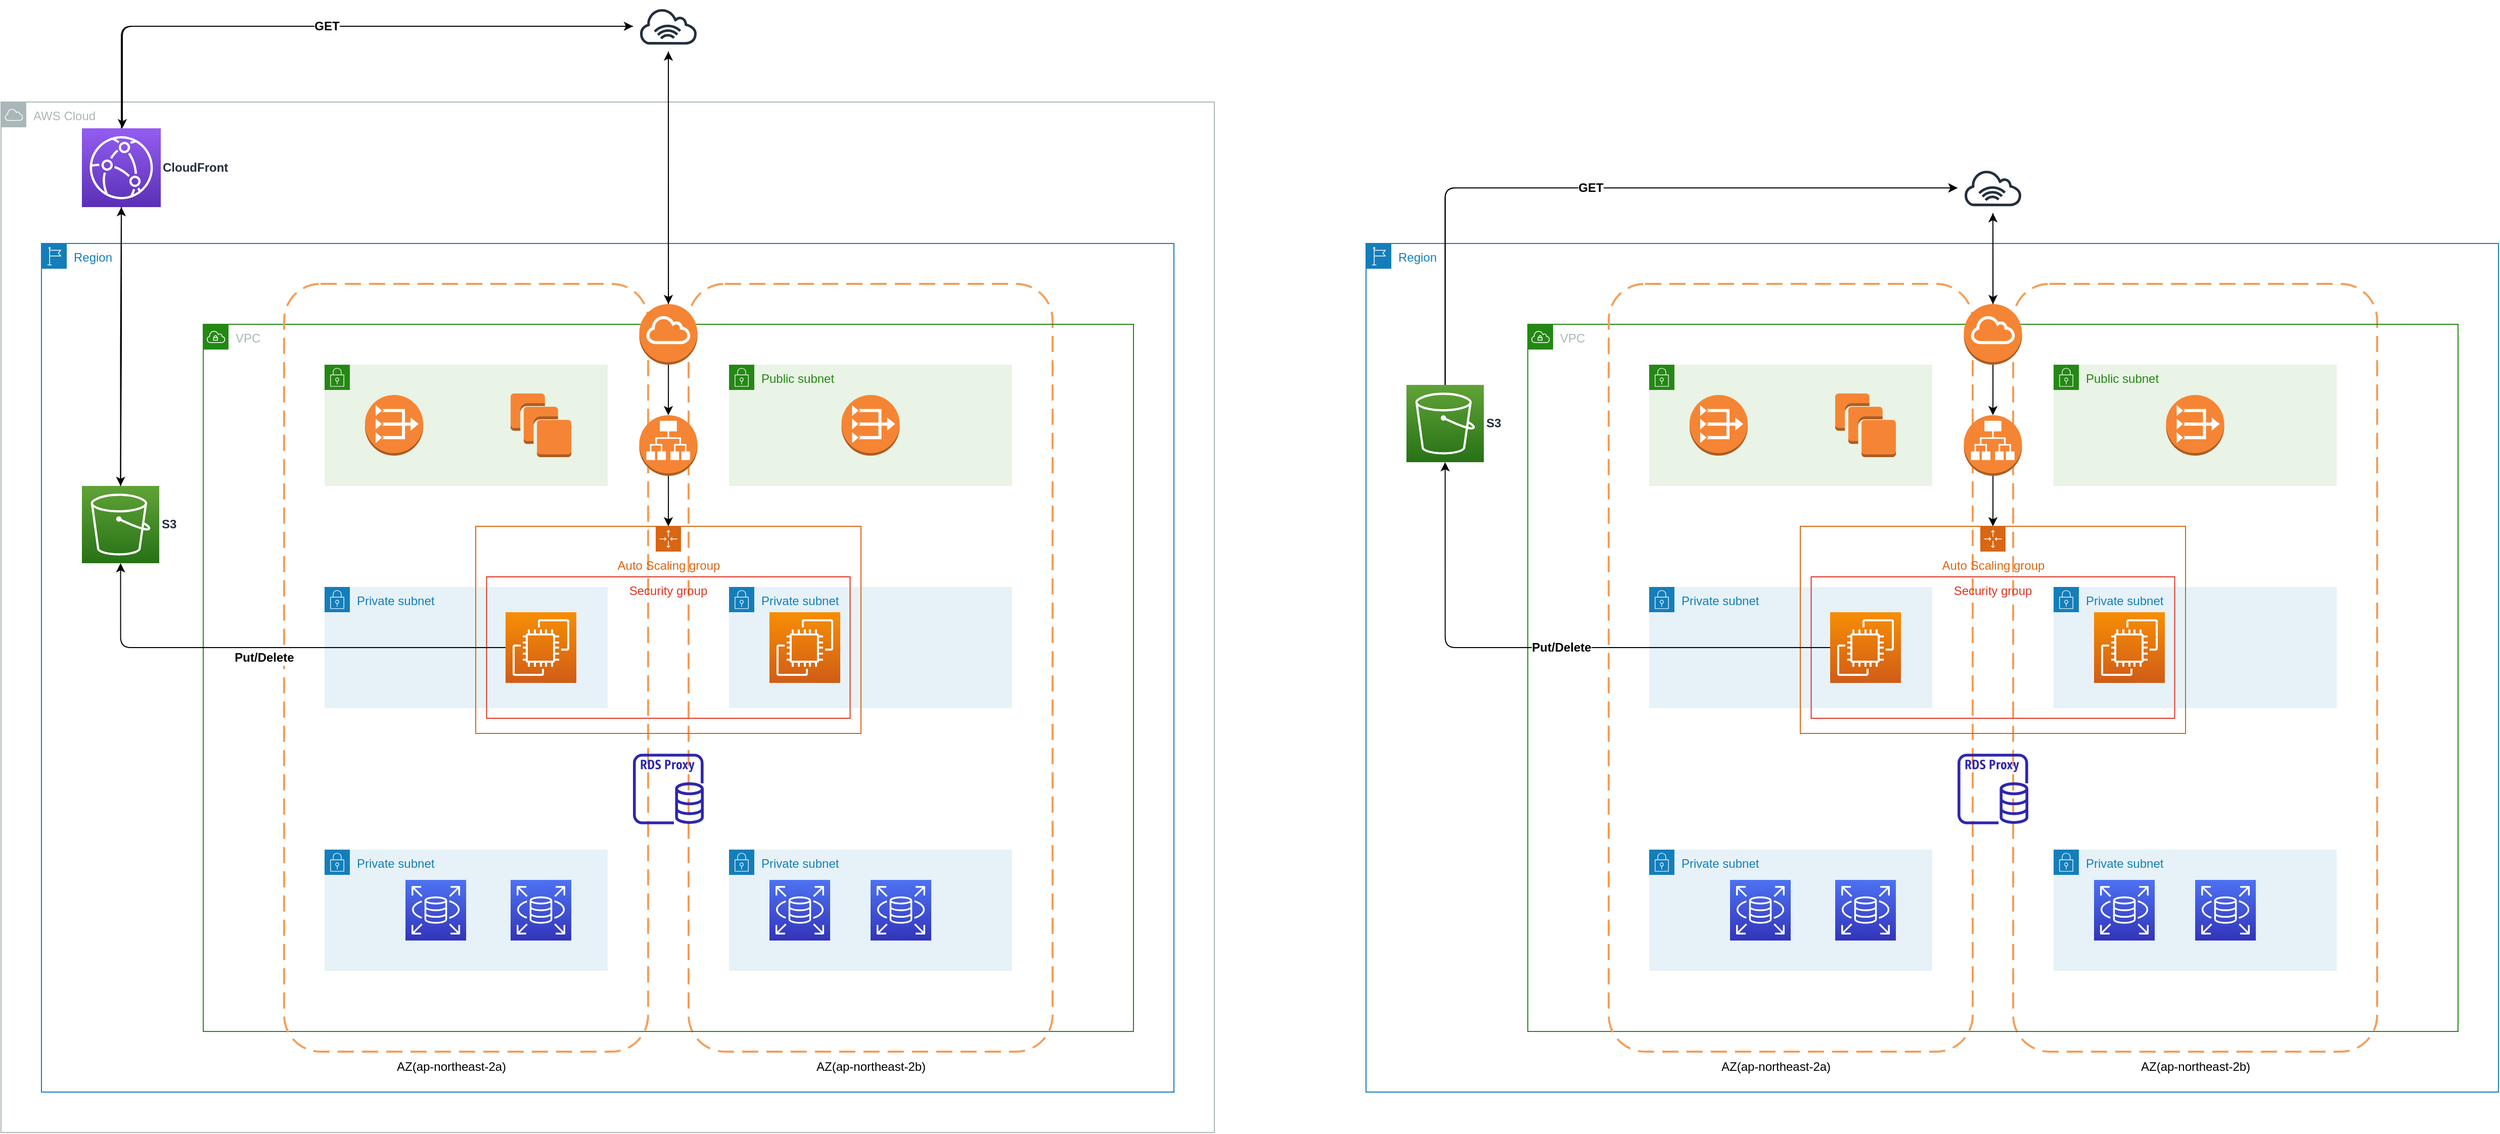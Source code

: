 <mxfile version="22.0.0" type="github">
  <diagram name="페이지-1" id="QqTQGsaNTkBBWMUroI7n">
    <mxGraphModel dx="634" dy="967" grid="1" gridSize="10" guides="1" tooltips="1" connect="1" arrows="1" fold="1" page="1" pageScale="1" pageWidth="827" pageHeight="1169" math="0" shadow="0">
      <root>
        <mxCell id="0" />
        <mxCell id="1" parent="0" />
        <mxCell id="NAskuRqZ72m_5OQ5X2t6-42" value="AWS Cloud" style="sketch=0;outlineConnect=0;gradientColor=none;html=1;whiteSpace=wrap;fontSize=12;fontStyle=0;shape=mxgraph.aws4.group;grIcon=mxgraph.aws4.group_aws_cloud;strokeColor=#AAB7B8;fillColor=none;verticalAlign=top;align=left;spacingLeft=30;fontColor=#AAB7B8;dashed=0;" parent="1" vertex="1">
          <mxGeometry x="880" y="125" width="1200" height="1020" as="geometry" />
        </mxCell>
        <mxCell id="NAskuRqZ72m_5OQ5X2t6-1" value="Region" style="points=[[0,0],[0.25,0],[0.5,0],[0.75,0],[1,0],[1,0.25],[1,0.5],[1,0.75],[1,1],[0.75,1],[0.5,1],[0.25,1],[0,1],[0,0.75],[0,0.5],[0,0.25]];outlineConnect=0;gradientColor=none;html=1;whiteSpace=wrap;fontSize=12;fontStyle=0;container=0;pointerEvents=0;collapsible=0;recursiveResize=0;shape=mxgraph.aws4.group;grIcon=mxgraph.aws4.group_region;strokeColor=#147EBA;fillColor=none;verticalAlign=top;align=left;spacingLeft=30;fontColor=#147EBA;" parent="1" vertex="1">
          <mxGeometry x="920" y="265" width="1120" height="840" as="geometry" />
        </mxCell>
        <mxCell id="NAskuRqZ72m_5OQ5X2t6-39" style="edgeStyle=orthogonalEdgeStyle;rounded=0;orthogonalLoop=1;jettySize=auto;html=1;" parent="1" source="NAskuRqZ72m_5OQ5X2t6-40" target="NAskuRqZ72m_5OQ5X2t6-14" edge="1">
          <mxGeometry relative="1" as="geometry" />
        </mxCell>
        <mxCell id="NAskuRqZ72m_5OQ5X2t6-49" style="edgeStyle=orthogonalEdgeStyle;rounded=1;orthogonalLoop=1;jettySize=auto;html=1;" parent="1" source="NAskuRqZ72m_5OQ5X2t6-40" target="NAskuRqZ72m_5OQ5X2t6-43" edge="1">
          <mxGeometry relative="1" as="geometry">
            <Array as="points">
              <mxPoint x="1000" y="50" />
            </Array>
          </mxGeometry>
        </mxCell>
        <mxCell id="NAskuRqZ72m_5OQ5X2t6-40" value="" style="sketch=0;outlineConnect=0;fontColor=#232F3E;gradientColor=none;strokeColor=#232F3E;fillColor=#ffffff;dashed=0;verticalLabelPosition=bottom;verticalAlign=top;align=center;html=1;fontSize=12;fontStyle=0;shape=mxgraph.aws4.resourceIcon;resIcon=mxgraph.aws4.internet_alt1;" parent="1" vertex="1">
          <mxGeometry x="1505" y="25" width="70" height="50" as="geometry" />
        </mxCell>
        <mxCell id="NAskuRqZ72m_5OQ5X2t6-41" style="edgeStyle=orthogonalEdgeStyle;rounded=0;orthogonalLoop=1;jettySize=auto;html=1;" parent="1" source="NAskuRqZ72m_5OQ5X2t6-14" target="NAskuRqZ72m_5OQ5X2t6-40" edge="1">
          <mxGeometry relative="1" as="geometry" />
        </mxCell>
        <mxCell id="NAskuRqZ72m_5OQ5X2t6-48" style="edgeStyle=orthogonalEdgeStyle;rounded=1;orthogonalLoop=1;jettySize=auto;html=1;entryX=0.5;entryY=0;entryDx=0;entryDy=0;entryPerimeter=0;" parent="1" source="NAskuRqZ72m_5OQ5X2t6-43" target="NAskuRqZ72m_5OQ5X2t6-44" edge="1">
          <mxGeometry relative="1" as="geometry" />
        </mxCell>
        <mxCell id="NAskuRqZ72m_5OQ5X2t6-50" style="edgeStyle=orthogonalEdgeStyle;rounded=1;orthogonalLoop=1;jettySize=auto;html=1;strokeColor=none;" parent="1" source="NAskuRqZ72m_5OQ5X2t6-43" target="NAskuRqZ72m_5OQ5X2t6-40" edge="1">
          <mxGeometry relative="1" as="geometry">
            <Array as="points">
              <mxPoint x="1000" y="50" />
            </Array>
          </mxGeometry>
        </mxCell>
        <mxCell id="xnr53hm_u2tzGx8ep-GH-51" value="GET" style="edgeStyle=orthogonalEdgeStyle;rounded=1;orthogonalLoop=1;jettySize=auto;html=1;fontSize=12;fontStyle=1" parent="1" source="NAskuRqZ72m_5OQ5X2t6-43" target="NAskuRqZ72m_5OQ5X2t6-40" edge="1">
          <mxGeometry relative="1" as="geometry">
            <Array as="points">
              <mxPoint x="999" y="50" />
            </Array>
          </mxGeometry>
        </mxCell>
        <mxCell id="NAskuRqZ72m_5OQ5X2t6-43" value="&lt;b&gt;CloudFront&lt;/b&gt;" style="sketch=0;points=[[0,0,0],[0.25,0,0],[0.5,0,0],[0.75,0,0],[1,0,0],[0,1,0],[0.25,1,0],[0.5,1,0],[0.75,1,0],[1,1,0],[0,0.25,0],[0,0.5,0],[0,0.75,0],[1,0.25,0],[1,0.5,0],[1,0.75,0]];outlineConnect=0;fontColor=#232F3E;gradientColor=#945DF2;gradientDirection=north;fillColor=#5A30B5;strokeColor=#ffffff;dashed=0;verticalLabelPosition=middle;verticalAlign=middle;align=left;html=1;fontSize=12;fontStyle=0;aspect=fixed;shape=mxgraph.aws4.resourceIcon;resIcon=mxgraph.aws4.cloudfront;labelPosition=right;" parent="1" vertex="1">
          <mxGeometry x="960" y="151" width="78" height="78" as="geometry" />
        </mxCell>
        <mxCell id="xnr53hm_u2tzGx8ep-GH-50" style="edgeStyle=orthogonalEdgeStyle;rounded=0;orthogonalLoop=1;jettySize=auto;html=1;entryX=0.5;entryY=1;entryDx=0;entryDy=0;entryPerimeter=0;" parent="1" source="NAskuRqZ72m_5OQ5X2t6-44" target="NAskuRqZ72m_5OQ5X2t6-43" edge="1">
          <mxGeometry relative="1" as="geometry" />
        </mxCell>
        <mxCell id="NAskuRqZ72m_5OQ5X2t6-44" value="&lt;b&gt;S3&lt;/b&gt;" style="sketch=0;points=[[0,0,0],[0.25,0,0],[0.5,0,0],[0.75,0,0],[1,0,0],[0,1,0],[0.25,1,0],[0.5,1,0],[0.75,1,0],[1,1,0],[0,0.25,0],[0,0.5,0],[0,0.75,0],[1,0.25,0],[1,0.5,0],[1,0.75,0]];outlineConnect=0;fontColor=#232F3E;gradientColor=#60A337;gradientDirection=north;fillColor=#277116;strokeColor=#ffffff;dashed=0;verticalLabelPosition=middle;verticalAlign=middle;align=left;html=1;fontSize=12;fontStyle=0;aspect=fixed;shape=mxgraph.aws4.resourceIcon;resIcon=mxgraph.aws4.s3;labelPosition=right;" parent="1" vertex="1">
          <mxGeometry x="960" y="505" width="76.5" height="76.5" as="geometry" />
        </mxCell>
        <mxCell id="NAskuRqZ72m_5OQ5X2t6-2" value="" style="rounded=1;arcSize=10;dashed=1;strokeColor=#F59D56;fillColor=none;gradientColor=none;dashPattern=8 4;strokeWidth=2;" parent="1" vertex="1">
          <mxGeometry x="1560" y="305" width="360" height="760" as="geometry" />
        </mxCell>
        <mxCell id="NAskuRqZ72m_5OQ5X2t6-3" value="Private subnet" style="points=[[0,0],[0.25,0],[0.5,0],[0.75,0],[1,0],[1,0.25],[1,0.5],[1,0.75],[1,1],[0.75,1],[0.5,1],[0.25,1],[0,1],[0,0.75],[0,0.5],[0,0.25]];outlineConnect=0;gradientColor=none;html=1;whiteSpace=wrap;fontSize=12;fontStyle=0;container=1;pointerEvents=0;collapsible=0;recursiveResize=0;shape=mxgraph.aws4.group;grIcon=mxgraph.aws4.group_security_group;grStroke=0;strokeColor=#147EBA;fillColor=#E6F2F8;verticalAlign=top;align=left;spacingLeft=30;fontColor=#147EBA;dashed=0;" parent="1" vertex="1">
          <mxGeometry x="1600" y="605" width="280" height="120" as="geometry" />
        </mxCell>
        <mxCell id="NAskuRqZ72m_5OQ5X2t6-4" value="VPC" style="points=[[0,0],[0.25,0],[0.5,0],[0.75,0],[1,0],[1,0.25],[1,0.5],[1,0.75],[1,1],[0.75,1],[0.5,1],[0.25,1],[0,1],[0,0.75],[0,0.5],[0,0.25]];outlineConnect=0;gradientColor=none;html=1;whiteSpace=wrap;fontSize=12;fontStyle=0;container=1;pointerEvents=0;collapsible=0;recursiveResize=0;shape=mxgraph.aws4.group;grIcon=mxgraph.aws4.group_vpc;strokeColor=#248814;fillColor=none;verticalAlign=top;align=left;spacingLeft=30;fontColor=#AAB7B8;dashed=0;" parent="1" vertex="1">
          <mxGeometry x="1080" y="345" width="920" height="700" as="geometry" />
        </mxCell>
        <mxCell id="NAskuRqZ72m_5OQ5X2t6-5" value="" style="rounded=1;arcSize=10;dashed=1;strokeColor=#F59D56;fillColor=none;gradientColor=none;dashPattern=8 4;strokeWidth=2;" parent="NAskuRqZ72m_5OQ5X2t6-4" vertex="1">
          <mxGeometry x="80" y="-40" width="360" height="760" as="geometry" />
        </mxCell>
        <mxCell id="NAskuRqZ72m_5OQ5X2t6-6" value="" style="points=[[0,0],[0.25,0],[0.5,0],[0.75,0],[1,0],[1,0.25],[1,0.5],[1,0.75],[1,1],[0.75,1],[0.5,1],[0.25,1],[0,1],[0,0.75],[0,0.5],[0,0.25]];outlineConnect=0;gradientColor=none;html=1;whiteSpace=wrap;fontSize=12;fontStyle=0;container=1;pointerEvents=0;collapsible=0;recursiveResize=0;shape=mxgraph.aws4.group;grIcon=mxgraph.aws4.group_security_group;grStroke=0;strokeColor=#248814;fillColor=#E9F3E6;verticalAlign=top;align=left;spacingLeft=30;fontColor=#248814;dashed=0;" parent="NAskuRqZ72m_5OQ5X2t6-4" vertex="1">
          <mxGeometry x="120" y="40" width="280" height="120" as="geometry" />
        </mxCell>
        <mxCell id="NAskuRqZ72m_5OQ5X2t6-7" value="" style="outlineConnect=0;dashed=0;verticalLabelPosition=bottom;verticalAlign=top;align=center;html=1;shape=mxgraph.aws3.instances;fillColor=#F58534;gradientColor=none;" parent="NAskuRqZ72m_5OQ5X2t6-6" vertex="1">
          <mxGeometry x="184" y="28.5" width="60" height="63" as="geometry" />
        </mxCell>
        <mxCell id="NAskuRqZ72m_5OQ5X2t6-8" value="Private subnet" style="points=[[0,0],[0.25,0],[0.5,0],[0.75,0],[1,0],[1,0.25],[1,0.5],[1,0.75],[1,1],[0.75,1],[0.5,1],[0.25,1],[0,1],[0,0.75],[0,0.5],[0,0.25]];outlineConnect=0;gradientColor=none;html=1;whiteSpace=wrap;fontSize=12;fontStyle=0;container=1;pointerEvents=0;collapsible=0;recursiveResize=0;shape=mxgraph.aws4.group;grIcon=mxgraph.aws4.group_security_group;grStroke=0;strokeColor=#147EBA;fillColor=#E6F2F8;verticalAlign=top;align=left;spacingLeft=30;fontColor=#147EBA;dashed=0;" parent="NAskuRqZ72m_5OQ5X2t6-4" vertex="1">
          <mxGeometry x="120" y="260" width="280" height="120" as="geometry" />
        </mxCell>
        <mxCell id="NAskuRqZ72m_5OQ5X2t6-9" value="" style="outlineConnect=0;dashed=0;verticalLabelPosition=bottom;verticalAlign=top;align=center;html=1;shape=mxgraph.aws3.vpc_nat_gateway;fillColor=#F58534;gradientColor=none;" parent="NAskuRqZ72m_5OQ5X2t6-4" vertex="1">
          <mxGeometry x="160" y="70" width="57.5" height="60" as="geometry" />
        </mxCell>
        <mxCell id="NAskuRqZ72m_5OQ5X2t6-10" value="Auto Scaling group" style="points=[[0,0],[0.25,0],[0.5,0],[0.75,0],[1,0],[1,0.25],[1,0.5],[1,0.75],[1,1],[0.75,1],[0.5,1],[0.25,1],[0,1],[0,0.75],[0,0.5],[0,0.25]];outlineConnect=0;gradientColor=none;html=1;whiteSpace=wrap;fontSize=12;fontStyle=0;container=1;pointerEvents=0;collapsible=0;recursiveResize=0;shape=mxgraph.aws4.groupCenter;grIcon=mxgraph.aws4.group_auto_scaling_group;grStroke=1;strokeColor=#D86613;fillColor=none;verticalAlign=top;align=center;fontColor=#D86613;spacingTop=25;" parent="NAskuRqZ72m_5OQ5X2t6-4" vertex="1">
          <mxGeometry x="269.5" y="200" width="381" height="205" as="geometry" />
        </mxCell>
        <mxCell id="NAskuRqZ72m_5OQ5X2t6-12" value="Security group" style="fillColor=none;strokeColor=#DD3522;verticalAlign=top;fontStyle=0;fontColor=#DD3522;whiteSpace=wrap;html=1;" parent="NAskuRqZ72m_5OQ5X2t6-4" vertex="1">
          <mxGeometry x="280.25" y="250" width="359.5" height="140" as="geometry" />
        </mxCell>
        <mxCell id="NAskuRqZ72m_5OQ5X2t6-14" value="" style="outlineConnect=0;dashed=0;verticalLabelPosition=bottom;verticalAlign=top;align=center;html=1;shape=mxgraph.aws3.internet_gateway;fillColor=#F58534;gradientColor=none;" parent="NAskuRqZ72m_5OQ5X2t6-4" vertex="1">
          <mxGeometry x="431.25" y="-20" width="57.5" height="60" as="geometry" />
        </mxCell>
        <mxCell id="NAskuRqZ72m_5OQ5X2t6-17" value="" style="outlineConnect=0;dashed=0;verticalLabelPosition=middle;verticalAlign=middle;align=left;html=1;shape=mxgraph.aws3.application_load_balancer;fillColor=#F58534;gradientColor=none;labelPosition=right;" parent="NAskuRqZ72m_5OQ5X2t6-4" vertex="1">
          <mxGeometry x="431.25" y="90" width="57.5" height="60" as="geometry" />
        </mxCell>
        <mxCell id="NAskuRqZ72m_5OQ5X2t6-18" style="edgeStyle=orthogonalEdgeStyle;rounded=0;orthogonalLoop=1;jettySize=auto;html=1;" parent="NAskuRqZ72m_5OQ5X2t6-4" source="NAskuRqZ72m_5OQ5X2t6-17" target="NAskuRqZ72m_5OQ5X2t6-10" edge="1">
          <mxGeometry relative="1" as="geometry" />
        </mxCell>
        <mxCell id="NAskuRqZ72m_5OQ5X2t6-19" value="Private subnet" style="points=[[0,0],[0.25,0],[0.5,0],[0.75,0],[1,0],[1,0.25],[1,0.5],[1,0.75],[1,1],[0.75,1],[0.5,1],[0.25,1],[0,1],[0,0.75],[0,0.5],[0,0.25]];outlineConnect=0;gradientColor=none;html=1;whiteSpace=wrap;fontSize=12;fontStyle=0;container=1;pointerEvents=0;collapsible=0;recursiveResize=0;shape=mxgraph.aws4.group;grIcon=mxgraph.aws4.group_security_group;grStroke=0;strokeColor=#147EBA;fillColor=#E6F2F8;verticalAlign=top;align=left;spacingLeft=30;fontColor=#147EBA;dashed=0;" parent="NAskuRqZ72m_5OQ5X2t6-4" vertex="1">
          <mxGeometry x="120" y="520" width="280" height="120" as="geometry" />
        </mxCell>
        <mxCell id="NAskuRqZ72m_5OQ5X2t6-20" style="edgeStyle=orthogonalEdgeStyle;rounded=0;orthogonalLoop=1;jettySize=auto;html=1;entryX=0.5;entryY=0;entryDx=0;entryDy=0;entryPerimeter=0;" parent="NAskuRqZ72m_5OQ5X2t6-4" source="NAskuRqZ72m_5OQ5X2t6-14" target="NAskuRqZ72m_5OQ5X2t6-17" edge="1">
          <mxGeometry relative="1" as="geometry" />
        </mxCell>
        <mxCell id="NAskuRqZ72m_5OQ5X2t6-22" value="" style="sketch=0;points=[[0,0,0],[0.25,0,0],[0.5,0,0],[0.75,0,0],[1,0,0],[0,1,0],[0.25,1,0],[0.5,1,0],[0.75,1,0],[1,1,0],[0,0.25,0],[0,0.5,0],[0,0.75,0],[1,0.25,0],[1,0.5,0],[1,0.75,0]];outlineConnect=0;fontColor=#232F3E;gradientColor=#4D72F3;gradientDirection=north;fillColor=#3334B9;strokeColor=#ffffff;dashed=0;verticalLabelPosition=bottom;verticalAlign=top;align=center;html=1;fontSize=12;fontStyle=0;aspect=fixed;shape=mxgraph.aws4.resourceIcon;resIcon=mxgraph.aws4.rds;" parent="NAskuRqZ72m_5OQ5X2t6-4" vertex="1">
          <mxGeometry x="304" y="550" width="60" height="60" as="geometry" />
        </mxCell>
        <mxCell id="NAskuRqZ72m_5OQ5X2t6-23" value="" style="sketch=0;points=[[0,0,0],[0.25,0,0],[0.5,0,0],[0.75,0,0],[1,0,0],[0,1,0],[0.25,1,0],[0.5,1,0],[0.75,1,0],[1,1,0],[0,0.25,0],[0,0.5,0],[0,0.75,0],[1,0.25,0],[1,0.5,0],[1,0.75,0]];outlineConnect=0;fontColor=#232F3E;gradientColor=#4D72F3;gradientDirection=north;fillColor=#3334B9;strokeColor=#ffffff;dashed=0;verticalLabelPosition=middle;verticalAlign=middle;align=right;html=1;fontSize=12;fontStyle=0;aspect=fixed;shape=mxgraph.aws4.resourceIcon;resIcon=mxgraph.aws4.rds;labelPosition=left;" parent="NAskuRqZ72m_5OQ5X2t6-4" vertex="1">
          <mxGeometry x="200" y="550" width="60" height="60" as="geometry" />
        </mxCell>
        <mxCell id="NAskuRqZ72m_5OQ5X2t6-24" value="" style="sketch=0;points=[[0,0,0],[0.25,0,0],[0.5,0,0],[0.75,0,0],[1,0,0],[0,1,0],[0.25,1,0],[0.5,1,0],[0.75,1,0],[1,1,0],[0,0.25,0],[0,0.5,0],[0,0.75,0],[1,0.25,0],[1,0.5,0],[1,0.75,0]];outlineConnect=0;fontColor=#232F3E;gradientColor=#F78E04;gradientDirection=north;fillColor=#D05C17;strokeColor=#ffffff;dashed=0;verticalLabelPosition=bottom;verticalAlign=top;align=center;html=1;fontSize=12;fontStyle=0;aspect=fixed;shape=mxgraph.aws4.resourceIcon;resIcon=mxgraph.aws4.ec2;" parent="NAskuRqZ72m_5OQ5X2t6-4" vertex="1">
          <mxGeometry x="299" y="285" width="70" height="70" as="geometry" />
        </mxCell>
        <mxCell id="NAskuRqZ72m_5OQ5X2t6-28" value="" style="sketch=0;outlineConnect=0;fontColor=#232F3E;gradientColor=none;fillColor=#2E27AD;strokeColor=none;dashed=0;verticalLabelPosition=bottom;verticalAlign=top;align=center;html=1;fontSize=12;fontStyle=0;aspect=fixed;pointerEvents=1;shape=mxgraph.aws4.rds_proxy;" parent="NAskuRqZ72m_5OQ5X2t6-4" vertex="1">
          <mxGeometry x="425" y="425" width="70" height="70" as="geometry" />
        </mxCell>
        <mxCell id="NAskuRqZ72m_5OQ5X2t6-29" value="" style="sketch=0;points=[[0,0,0],[0.25,0,0],[0.5,0,0],[0.75,0,0],[1,0,0],[0,1,0],[0.25,1,0],[0.5,1,0],[0.75,1,0],[1,1,0],[0,0.25,0],[0,0.5,0],[0,0.75,0],[1,0.25,0],[1,0.5,0],[1,0.75,0]];outlineConnect=0;fontColor=#232F3E;gradientColor=#F78E04;gradientDirection=north;fillColor=#D05C17;strokeColor=#ffffff;dashed=0;verticalLabelPosition=bottom;verticalAlign=top;align=center;html=1;fontSize=12;fontStyle=0;aspect=fixed;shape=mxgraph.aws4.resourceIcon;resIcon=mxgraph.aws4.ec2;" parent="1" vertex="1">
          <mxGeometry x="1640" y="630" width="70" height="70" as="geometry" />
        </mxCell>
        <mxCell id="NAskuRqZ72m_5OQ5X2t6-30" value="Public subnet" style="points=[[0,0],[0.25,0],[0.5,0],[0.75,0],[1,0],[1,0.25],[1,0.5],[1,0.75],[1,1],[0.75,1],[0.5,1],[0.25,1],[0,1],[0,0.75],[0,0.5],[0,0.25]];outlineConnect=0;gradientColor=none;html=1;whiteSpace=wrap;fontSize=12;fontStyle=0;container=1;pointerEvents=0;collapsible=0;recursiveResize=0;shape=mxgraph.aws4.group;grIcon=mxgraph.aws4.group_security_group;grStroke=0;strokeColor=#248814;fillColor=#E9F3E6;verticalAlign=top;align=left;spacingLeft=30;fontColor=#248814;dashed=0;" parent="1" vertex="1">
          <mxGeometry x="1600" y="385" width="280" height="120" as="geometry" />
        </mxCell>
        <mxCell id="NAskuRqZ72m_5OQ5X2t6-31" value="" style="outlineConnect=0;dashed=0;verticalLabelPosition=bottom;verticalAlign=top;align=center;html=1;shape=mxgraph.aws3.vpc_nat_gateway;fillColor=#F58534;gradientColor=none;" parent="1" vertex="1">
          <mxGeometry x="1711.25" y="415" width="57.5" height="60" as="geometry" />
        </mxCell>
        <mxCell id="NAskuRqZ72m_5OQ5X2t6-32" value="AZ(ap-northeast-2a)" style="text;html=1;align=center;verticalAlign=middle;resizable=0;points=[];autosize=1;strokeColor=none;fillColor=none;" parent="1" vertex="1">
          <mxGeometry x="1260" y="1065" width="130" height="30" as="geometry" />
        </mxCell>
        <mxCell id="NAskuRqZ72m_5OQ5X2t6-33" value="AZ(ap-northeast-2b)" style="text;html=1;align=center;verticalAlign=middle;resizable=0;points=[];autosize=1;strokeColor=none;fillColor=none;" parent="1" vertex="1">
          <mxGeometry x="1675" y="1065" width="130" height="30" as="geometry" />
        </mxCell>
        <mxCell id="NAskuRqZ72m_5OQ5X2t6-34" value="Private subnet" style="points=[[0,0],[0.25,0],[0.5,0],[0.75,0],[1,0],[1,0.25],[1,0.5],[1,0.75],[1,1],[0.75,1],[0.5,1],[0.25,1],[0,1],[0,0.75],[0,0.5],[0,0.25]];outlineConnect=0;gradientColor=none;html=1;whiteSpace=wrap;fontSize=12;fontStyle=0;container=1;pointerEvents=0;collapsible=0;recursiveResize=0;shape=mxgraph.aws4.group;grIcon=mxgraph.aws4.group_security_group;grStroke=0;strokeColor=#147EBA;fillColor=#E6F2F8;verticalAlign=top;align=left;spacingLeft=30;fontColor=#147EBA;dashed=0;" parent="1" vertex="1">
          <mxGeometry x="1600" y="865" width="280" height="120" as="geometry" />
        </mxCell>
        <mxCell id="NAskuRqZ72m_5OQ5X2t6-35" value="" style="sketch=0;points=[[0,0,0],[0.25,0,0],[0.5,0,0],[0.75,0,0],[1,0,0],[0,1,0],[0.25,1,0],[0.5,1,0],[0.75,1,0],[1,1,0],[0,0.25,0],[0,0.5,0],[0,0.75,0],[1,0.25,0],[1,0.5,0],[1,0.75,0]];outlineConnect=0;fontColor=#232F3E;gradientColor=#4D72F3;gradientDirection=north;fillColor=#3334B9;strokeColor=#ffffff;dashed=0;verticalLabelPosition=bottom;verticalAlign=top;align=center;html=1;fontSize=12;fontStyle=0;aspect=fixed;shape=mxgraph.aws4.resourceIcon;resIcon=mxgraph.aws4.rds;" parent="1" vertex="1">
          <mxGeometry x="1640" y="895" width="60" height="60" as="geometry" />
        </mxCell>
        <mxCell id="NAskuRqZ72m_5OQ5X2t6-36" value="" style="sketch=0;points=[[0,0,0],[0.25,0,0],[0.5,0,0],[0.75,0,0],[1,0,0],[0,1,0],[0.25,1,0],[0.5,1,0],[0.75,1,0],[1,1,0],[0,0.25,0],[0,0.5,0],[0,0.75,0],[1,0.25,0],[1,0.5,0],[1,0.75,0]];outlineConnect=0;fontColor=#232F3E;gradientColor=#4D72F3;gradientDirection=north;fillColor=#3334B9;strokeColor=#ffffff;dashed=0;verticalLabelPosition=middle;verticalAlign=middle;align=left;html=1;fontSize=12;fontStyle=0;aspect=fixed;shape=mxgraph.aws4.resourceIcon;resIcon=mxgraph.aws4.rds;labelPosition=right;" parent="1" vertex="1">
          <mxGeometry x="1740" y="895" width="60" height="60" as="geometry" />
        </mxCell>
        <mxCell id="NAskuRqZ72m_5OQ5X2t6-46" value="Put/Delete" style="edgeStyle=orthogonalEdgeStyle;rounded=1;orthogonalLoop=1;jettySize=auto;html=1;entryX=0.5;entryY=1;entryDx=0;entryDy=0;entryPerimeter=0;fontStyle=1;fontSize=12;" parent="1" source="NAskuRqZ72m_5OQ5X2t6-24" target="NAskuRqZ72m_5OQ5X2t6-44" edge="1">
          <mxGeometry x="0.03" y="10" relative="1" as="geometry">
            <mxPoint as="offset" />
          </mxGeometry>
        </mxCell>
        <mxCell id="xnr53hm_u2tzGx8ep-GH-53" value="Region" style="points=[[0,0],[0.25,0],[0.5,0],[0.75,0],[1,0],[1,0.25],[1,0.5],[1,0.75],[1,1],[0.75,1],[0.5,1],[0.25,1],[0,1],[0,0.75],[0,0.5],[0,0.25]];outlineConnect=0;gradientColor=none;html=1;whiteSpace=wrap;fontSize=12;fontStyle=0;container=0;pointerEvents=0;collapsible=0;recursiveResize=0;shape=mxgraph.aws4.group;grIcon=mxgraph.aws4.group_region;strokeColor=#147EBA;fillColor=none;verticalAlign=top;align=left;spacingLeft=30;fontColor=#147EBA;" parent="1" vertex="1">
          <mxGeometry x="2230" y="265" width="1120" height="840" as="geometry" />
        </mxCell>
        <mxCell id="xnr53hm_u2tzGx8ep-GH-54" style="edgeStyle=orthogonalEdgeStyle;rounded=0;orthogonalLoop=1;jettySize=auto;html=1;" parent="1" source="xnr53hm_u2tzGx8ep-GH-56" target="xnr53hm_u2tzGx8ep-GH-76" edge="1">
          <mxGeometry relative="1" as="geometry" />
        </mxCell>
        <mxCell id="xnr53hm_u2tzGx8ep-GH-56" value="" style="sketch=0;outlineConnect=0;fontColor=#232F3E;gradientColor=none;strokeColor=#232F3E;fillColor=#ffffff;dashed=0;verticalLabelPosition=bottom;verticalAlign=top;align=center;html=1;fontSize=12;fontStyle=0;shape=mxgraph.aws4.resourceIcon;resIcon=mxgraph.aws4.internet_alt1;" parent="1" vertex="1">
          <mxGeometry x="2815" y="185" width="70" height="50" as="geometry" />
        </mxCell>
        <mxCell id="xnr53hm_u2tzGx8ep-GH-57" style="edgeStyle=orthogonalEdgeStyle;rounded=0;orthogonalLoop=1;jettySize=auto;html=1;" parent="1" source="xnr53hm_u2tzGx8ep-GH-76" target="xnr53hm_u2tzGx8ep-GH-56" edge="1">
          <mxGeometry relative="1" as="geometry" />
        </mxCell>
        <mxCell id="xnr53hm_u2tzGx8ep-GH-102" style="edgeStyle=orthogonalEdgeStyle;rounded=1;orthogonalLoop=1;jettySize=auto;html=1;" parent="1" source="xnr53hm_u2tzGx8ep-GH-63" target="xnr53hm_u2tzGx8ep-GH-56" edge="1">
          <mxGeometry relative="1" as="geometry">
            <Array as="points">
              <mxPoint x="2308" y="210" />
            </Array>
          </mxGeometry>
        </mxCell>
        <mxCell id="xnr53hm_u2tzGx8ep-GH-63" value="&lt;b&gt;S3&lt;/b&gt;" style="sketch=0;points=[[0,0,0],[0.25,0,0],[0.5,0,0],[0.75,0,0],[1,0,0],[0,1,0],[0.25,1,0],[0.5,1,0],[0.75,1,0],[1,1,0],[0,0.25,0],[0,0.5,0],[0,0.75,0],[1,0.25,0],[1,0.5,0],[1,0.75,0]];outlineConnect=0;fontColor=#232F3E;gradientColor=#60A337;gradientDirection=north;fillColor=#277116;strokeColor=#ffffff;dashed=0;verticalLabelPosition=middle;verticalAlign=middle;align=left;html=1;fontSize=12;fontStyle=0;aspect=fixed;shape=mxgraph.aws4.resourceIcon;resIcon=mxgraph.aws4.s3;labelPosition=right;" parent="1" vertex="1">
          <mxGeometry x="2270" y="405" width="76.5" height="76.5" as="geometry" />
        </mxCell>
        <mxCell id="xnr53hm_u2tzGx8ep-GH-64" value="" style="rounded=1;arcSize=10;dashed=1;strokeColor=#F59D56;fillColor=none;gradientColor=none;dashPattern=8 4;strokeWidth=2;" parent="1" vertex="1">
          <mxGeometry x="2870" y="305" width="360" height="760" as="geometry" />
        </mxCell>
        <mxCell id="xnr53hm_u2tzGx8ep-GH-65" value="Private subnet" style="points=[[0,0],[0.25,0],[0.5,0],[0.75,0],[1,0],[1,0.25],[1,0.5],[1,0.75],[1,1],[0.75,1],[0.5,1],[0.25,1],[0,1],[0,0.75],[0,0.5],[0,0.25]];outlineConnect=0;gradientColor=none;html=1;whiteSpace=wrap;fontSize=12;fontStyle=0;container=1;pointerEvents=0;collapsible=0;recursiveResize=0;shape=mxgraph.aws4.group;grIcon=mxgraph.aws4.group_security_group;grStroke=0;strokeColor=#147EBA;fillColor=#E6F2F8;verticalAlign=top;align=left;spacingLeft=30;fontColor=#147EBA;dashed=0;" parent="1" vertex="1">
          <mxGeometry x="2910" y="605" width="280" height="120" as="geometry" />
        </mxCell>
        <mxCell id="xnr53hm_u2tzGx8ep-GH-66" value="VPC" style="points=[[0,0],[0.25,0],[0.5,0],[0.75,0],[1,0],[1,0.25],[1,0.5],[1,0.75],[1,1],[0.75,1],[0.5,1],[0.25,1],[0,1],[0,0.75],[0,0.5],[0,0.25]];outlineConnect=0;gradientColor=none;html=1;whiteSpace=wrap;fontSize=12;fontStyle=0;container=1;pointerEvents=0;collapsible=0;recursiveResize=0;shape=mxgraph.aws4.group;grIcon=mxgraph.aws4.group_vpc;strokeColor=#248814;fillColor=none;verticalAlign=top;align=left;spacingLeft=30;fontColor=#AAB7B8;dashed=0;" parent="1" vertex="1">
          <mxGeometry x="2390" y="345" width="920" height="700" as="geometry" />
        </mxCell>
        <mxCell id="xnr53hm_u2tzGx8ep-GH-67" value="" style="rounded=1;arcSize=10;dashed=1;strokeColor=#F59D56;fillColor=none;gradientColor=none;dashPattern=8 4;strokeWidth=2;" parent="xnr53hm_u2tzGx8ep-GH-66" vertex="1">
          <mxGeometry x="80" y="-40" width="360" height="760" as="geometry" />
        </mxCell>
        <mxCell id="xnr53hm_u2tzGx8ep-GH-68" value="" style="points=[[0,0],[0.25,0],[0.5,0],[0.75,0],[1,0],[1,0.25],[1,0.5],[1,0.75],[1,1],[0.75,1],[0.5,1],[0.25,1],[0,1],[0,0.75],[0,0.5],[0,0.25]];outlineConnect=0;gradientColor=none;html=1;whiteSpace=wrap;fontSize=12;fontStyle=0;container=1;pointerEvents=0;collapsible=0;recursiveResize=0;shape=mxgraph.aws4.group;grIcon=mxgraph.aws4.group_security_group;grStroke=0;strokeColor=#248814;fillColor=#E9F3E6;verticalAlign=top;align=left;spacingLeft=30;fontColor=#248814;dashed=0;" parent="xnr53hm_u2tzGx8ep-GH-66" vertex="1">
          <mxGeometry x="120" y="40" width="280" height="120" as="geometry" />
        </mxCell>
        <mxCell id="xnr53hm_u2tzGx8ep-GH-69" value="" style="outlineConnect=0;dashed=0;verticalLabelPosition=bottom;verticalAlign=top;align=center;html=1;shape=mxgraph.aws3.instances;fillColor=#F58534;gradientColor=none;" parent="xnr53hm_u2tzGx8ep-GH-68" vertex="1">
          <mxGeometry x="184" y="28.5" width="60" height="63" as="geometry" />
        </mxCell>
        <mxCell id="xnr53hm_u2tzGx8ep-GH-70" value="Private subnet" style="points=[[0,0],[0.25,0],[0.5,0],[0.75,0],[1,0],[1,0.25],[1,0.5],[1,0.75],[1,1],[0.75,1],[0.5,1],[0.25,1],[0,1],[0,0.75],[0,0.5],[0,0.25]];outlineConnect=0;gradientColor=none;html=1;whiteSpace=wrap;fontSize=12;fontStyle=0;container=1;pointerEvents=0;collapsible=0;recursiveResize=0;shape=mxgraph.aws4.group;grIcon=mxgraph.aws4.group_security_group;grStroke=0;strokeColor=#147EBA;fillColor=#E6F2F8;verticalAlign=top;align=left;spacingLeft=30;fontColor=#147EBA;dashed=0;" parent="xnr53hm_u2tzGx8ep-GH-66" vertex="1">
          <mxGeometry x="120" y="260" width="280" height="120" as="geometry" />
        </mxCell>
        <mxCell id="xnr53hm_u2tzGx8ep-GH-71" value="" style="outlineConnect=0;dashed=0;verticalLabelPosition=bottom;verticalAlign=top;align=center;html=1;shape=mxgraph.aws3.vpc_nat_gateway;fillColor=#F58534;gradientColor=none;" parent="xnr53hm_u2tzGx8ep-GH-66" vertex="1">
          <mxGeometry x="160" y="70" width="57.5" height="60" as="geometry" />
        </mxCell>
        <mxCell id="xnr53hm_u2tzGx8ep-GH-72" value="Auto Scaling group" style="points=[[0,0],[0.25,0],[0.5,0],[0.75,0],[1,0],[1,0.25],[1,0.5],[1,0.75],[1,1],[0.75,1],[0.5,1],[0.25,1],[0,1],[0,0.75],[0,0.5],[0,0.25]];outlineConnect=0;gradientColor=none;html=1;whiteSpace=wrap;fontSize=12;fontStyle=0;container=1;pointerEvents=0;collapsible=0;recursiveResize=0;shape=mxgraph.aws4.groupCenter;grIcon=mxgraph.aws4.group_auto_scaling_group;grStroke=1;strokeColor=#D86613;fillColor=none;verticalAlign=top;align=center;fontColor=#D86613;spacingTop=25;" parent="xnr53hm_u2tzGx8ep-GH-66" vertex="1">
          <mxGeometry x="269.5" y="200" width="381" height="205" as="geometry" />
        </mxCell>
        <mxCell id="xnr53hm_u2tzGx8ep-GH-74" value="Security group" style="fillColor=none;strokeColor=#DD3522;verticalAlign=top;fontStyle=0;fontColor=#DD3522;whiteSpace=wrap;html=1;" parent="xnr53hm_u2tzGx8ep-GH-66" vertex="1">
          <mxGeometry x="280.25" y="250" width="359.5" height="140" as="geometry" />
        </mxCell>
        <mxCell id="xnr53hm_u2tzGx8ep-GH-76" value="" style="outlineConnect=0;dashed=0;verticalLabelPosition=bottom;verticalAlign=top;align=center;html=1;shape=mxgraph.aws3.internet_gateway;fillColor=#F58534;gradientColor=none;" parent="xnr53hm_u2tzGx8ep-GH-66" vertex="1">
          <mxGeometry x="431.25" y="-20" width="57.5" height="60" as="geometry" />
        </mxCell>
        <mxCell id="xnr53hm_u2tzGx8ep-GH-79" value="" style="outlineConnect=0;dashed=0;verticalLabelPosition=middle;verticalAlign=middle;align=left;html=1;shape=mxgraph.aws3.application_load_balancer;fillColor=#F58534;gradientColor=none;labelPosition=right;" parent="xnr53hm_u2tzGx8ep-GH-66" vertex="1">
          <mxGeometry x="431.25" y="90" width="57.5" height="60" as="geometry" />
        </mxCell>
        <mxCell id="xnr53hm_u2tzGx8ep-GH-80" style="edgeStyle=orthogonalEdgeStyle;rounded=0;orthogonalLoop=1;jettySize=auto;html=1;" parent="xnr53hm_u2tzGx8ep-GH-66" source="xnr53hm_u2tzGx8ep-GH-79" target="xnr53hm_u2tzGx8ep-GH-72" edge="1">
          <mxGeometry relative="1" as="geometry" />
        </mxCell>
        <mxCell id="xnr53hm_u2tzGx8ep-GH-81" value="Private subnet" style="points=[[0,0],[0.25,0],[0.5,0],[0.75,0],[1,0],[1,0.25],[1,0.5],[1,0.75],[1,1],[0.75,1],[0.5,1],[0.25,1],[0,1],[0,0.75],[0,0.5],[0,0.25]];outlineConnect=0;gradientColor=none;html=1;whiteSpace=wrap;fontSize=12;fontStyle=0;container=1;pointerEvents=0;collapsible=0;recursiveResize=0;shape=mxgraph.aws4.group;grIcon=mxgraph.aws4.group_security_group;grStroke=0;strokeColor=#147EBA;fillColor=#E6F2F8;verticalAlign=top;align=left;spacingLeft=30;fontColor=#147EBA;dashed=0;" parent="xnr53hm_u2tzGx8ep-GH-66" vertex="1">
          <mxGeometry x="120" y="520" width="280" height="120" as="geometry" />
        </mxCell>
        <mxCell id="xnr53hm_u2tzGx8ep-GH-82" style="edgeStyle=orthogonalEdgeStyle;rounded=0;orthogonalLoop=1;jettySize=auto;html=1;entryX=0.5;entryY=0;entryDx=0;entryDy=0;entryPerimeter=0;" parent="xnr53hm_u2tzGx8ep-GH-66" source="xnr53hm_u2tzGx8ep-GH-76" target="xnr53hm_u2tzGx8ep-GH-79" edge="1">
          <mxGeometry relative="1" as="geometry" />
        </mxCell>
        <mxCell id="xnr53hm_u2tzGx8ep-GH-84" value="" style="sketch=0;points=[[0,0,0],[0.25,0,0],[0.5,0,0],[0.75,0,0],[1,0,0],[0,1,0],[0.25,1,0],[0.5,1,0],[0.75,1,0],[1,1,0],[0,0.25,0],[0,0.5,0],[0,0.75,0],[1,0.25,0],[1,0.5,0],[1,0.75,0]];outlineConnect=0;fontColor=#232F3E;gradientColor=#4D72F3;gradientDirection=north;fillColor=#3334B9;strokeColor=#ffffff;dashed=0;verticalLabelPosition=bottom;verticalAlign=top;align=center;html=1;fontSize=12;fontStyle=0;aspect=fixed;shape=mxgraph.aws4.resourceIcon;resIcon=mxgraph.aws4.rds;" parent="xnr53hm_u2tzGx8ep-GH-66" vertex="1">
          <mxGeometry x="304" y="550" width="60" height="60" as="geometry" />
        </mxCell>
        <mxCell id="xnr53hm_u2tzGx8ep-GH-85" value="" style="sketch=0;points=[[0,0,0],[0.25,0,0],[0.5,0,0],[0.75,0,0],[1,0,0],[0,1,0],[0.25,1,0],[0.5,1,0],[0.75,1,0],[1,1,0],[0,0.25,0],[0,0.5,0],[0,0.75,0],[1,0.25,0],[1,0.5,0],[1,0.75,0]];outlineConnect=0;fontColor=#232F3E;gradientColor=#4D72F3;gradientDirection=north;fillColor=#3334B9;strokeColor=#ffffff;dashed=0;verticalLabelPosition=middle;verticalAlign=middle;align=right;html=1;fontSize=12;fontStyle=0;aspect=fixed;shape=mxgraph.aws4.resourceIcon;resIcon=mxgraph.aws4.rds;labelPosition=left;" parent="xnr53hm_u2tzGx8ep-GH-66" vertex="1">
          <mxGeometry x="200" y="550" width="60" height="60" as="geometry" />
        </mxCell>
        <mxCell id="xnr53hm_u2tzGx8ep-GH-86" value="" style="sketch=0;points=[[0,0,0],[0.25,0,0],[0.5,0,0],[0.75,0,0],[1,0,0],[0,1,0],[0.25,1,0],[0.5,1,0],[0.75,1,0],[1,1,0],[0,0.25,0],[0,0.5,0],[0,0.75,0],[1,0.25,0],[1,0.5,0],[1,0.75,0]];outlineConnect=0;fontColor=#232F3E;gradientColor=#F78E04;gradientDirection=north;fillColor=#D05C17;strokeColor=#ffffff;dashed=0;verticalLabelPosition=bottom;verticalAlign=top;align=center;html=1;fontSize=12;fontStyle=0;aspect=fixed;shape=mxgraph.aws4.resourceIcon;resIcon=mxgraph.aws4.ec2;" parent="xnr53hm_u2tzGx8ep-GH-66" vertex="1">
          <mxGeometry x="299" y="285" width="70" height="70" as="geometry" />
        </mxCell>
        <mxCell id="xnr53hm_u2tzGx8ep-GH-90" value="" style="sketch=0;outlineConnect=0;fontColor=#232F3E;gradientColor=none;fillColor=#2E27AD;strokeColor=none;dashed=0;verticalLabelPosition=bottom;verticalAlign=top;align=center;html=1;fontSize=12;fontStyle=0;aspect=fixed;pointerEvents=1;shape=mxgraph.aws4.rds_proxy;" parent="xnr53hm_u2tzGx8ep-GH-66" vertex="1">
          <mxGeometry x="425" y="425" width="70" height="70" as="geometry" />
        </mxCell>
        <mxCell id="xnr53hm_u2tzGx8ep-GH-91" value="" style="sketch=0;points=[[0,0,0],[0.25,0,0],[0.5,0,0],[0.75,0,0],[1,0,0],[0,1,0],[0.25,1,0],[0.5,1,0],[0.75,1,0],[1,1,0],[0,0.25,0],[0,0.5,0],[0,0.75,0],[1,0.25,0],[1,0.5,0],[1,0.75,0]];outlineConnect=0;fontColor=#232F3E;gradientColor=#F78E04;gradientDirection=north;fillColor=#D05C17;strokeColor=#ffffff;dashed=0;verticalLabelPosition=bottom;verticalAlign=top;align=center;html=1;fontSize=12;fontStyle=0;aspect=fixed;shape=mxgraph.aws4.resourceIcon;resIcon=mxgraph.aws4.ec2;" parent="1" vertex="1">
          <mxGeometry x="2950" y="630" width="70" height="70" as="geometry" />
        </mxCell>
        <mxCell id="xnr53hm_u2tzGx8ep-GH-92" value="Public subnet" style="points=[[0,0],[0.25,0],[0.5,0],[0.75,0],[1,0],[1,0.25],[1,0.5],[1,0.75],[1,1],[0.75,1],[0.5,1],[0.25,1],[0,1],[0,0.75],[0,0.5],[0,0.25]];outlineConnect=0;gradientColor=none;html=1;whiteSpace=wrap;fontSize=12;fontStyle=0;container=1;pointerEvents=0;collapsible=0;recursiveResize=0;shape=mxgraph.aws4.group;grIcon=mxgraph.aws4.group_security_group;grStroke=0;strokeColor=#248814;fillColor=#E9F3E6;verticalAlign=top;align=left;spacingLeft=30;fontColor=#248814;dashed=0;" parent="1" vertex="1">
          <mxGeometry x="2910" y="385" width="280" height="120" as="geometry" />
        </mxCell>
        <mxCell id="xnr53hm_u2tzGx8ep-GH-93" value="" style="outlineConnect=0;dashed=0;verticalLabelPosition=bottom;verticalAlign=top;align=center;html=1;shape=mxgraph.aws3.vpc_nat_gateway;fillColor=#F58534;gradientColor=none;" parent="1" vertex="1">
          <mxGeometry x="3021.25" y="415" width="57.5" height="60" as="geometry" />
        </mxCell>
        <mxCell id="xnr53hm_u2tzGx8ep-GH-94" value="AZ(ap-northeast-2a)" style="text;html=1;align=center;verticalAlign=middle;resizable=0;points=[];autosize=1;strokeColor=none;fillColor=none;" parent="1" vertex="1">
          <mxGeometry x="2570" y="1065" width="130" height="30" as="geometry" />
        </mxCell>
        <mxCell id="xnr53hm_u2tzGx8ep-GH-95" value="AZ(ap-northeast-2b)" style="text;html=1;align=center;verticalAlign=middle;resizable=0;points=[];autosize=1;strokeColor=none;fillColor=none;" parent="1" vertex="1">
          <mxGeometry x="2985" y="1065" width="130" height="30" as="geometry" />
        </mxCell>
        <mxCell id="xnr53hm_u2tzGx8ep-GH-96" value="Private subnet" style="points=[[0,0],[0.25,0],[0.5,0],[0.75,0],[1,0],[1,0.25],[1,0.5],[1,0.75],[1,1],[0.75,1],[0.5,1],[0.25,1],[0,1],[0,0.75],[0,0.5],[0,0.25]];outlineConnect=0;gradientColor=none;html=1;whiteSpace=wrap;fontSize=12;fontStyle=0;container=1;pointerEvents=0;collapsible=0;recursiveResize=0;shape=mxgraph.aws4.group;grIcon=mxgraph.aws4.group_security_group;grStroke=0;strokeColor=#147EBA;fillColor=#E6F2F8;verticalAlign=top;align=left;spacingLeft=30;fontColor=#147EBA;dashed=0;" parent="1" vertex="1">
          <mxGeometry x="2910" y="865" width="280" height="120" as="geometry" />
        </mxCell>
        <mxCell id="xnr53hm_u2tzGx8ep-GH-97" value="" style="sketch=0;points=[[0,0,0],[0.25,0,0],[0.5,0,0],[0.75,0,0],[1,0,0],[0,1,0],[0.25,1,0],[0.5,1,0],[0.75,1,0],[1,1,0],[0,0.25,0],[0,0.5,0],[0,0.75,0],[1,0.25,0],[1,0.5,0],[1,0.75,0]];outlineConnect=0;fontColor=#232F3E;gradientColor=#4D72F3;gradientDirection=north;fillColor=#3334B9;strokeColor=#ffffff;dashed=0;verticalLabelPosition=bottom;verticalAlign=top;align=center;html=1;fontSize=12;fontStyle=0;aspect=fixed;shape=mxgraph.aws4.resourceIcon;resIcon=mxgraph.aws4.rds;" parent="1" vertex="1">
          <mxGeometry x="2950" y="895" width="60" height="60" as="geometry" />
        </mxCell>
        <mxCell id="xnr53hm_u2tzGx8ep-GH-98" value="" style="sketch=0;points=[[0,0,0],[0.25,0,0],[0.5,0,0],[0.75,0,0],[1,0,0],[0,1,0],[0.25,1,0],[0.5,1,0],[0.75,1,0],[1,1,0],[0,0.25,0],[0,0.5,0],[0,0.75,0],[1,0.25,0],[1,0.5,0],[1,0.75,0]];outlineConnect=0;fontColor=#232F3E;gradientColor=#4D72F3;gradientDirection=north;fillColor=#3334B9;strokeColor=#ffffff;dashed=0;verticalLabelPosition=middle;verticalAlign=middle;align=left;html=1;fontSize=12;fontStyle=0;aspect=fixed;shape=mxgraph.aws4.resourceIcon;resIcon=mxgraph.aws4.rds;labelPosition=right;" parent="1" vertex="1">
          <mxGeometry x="3050" y="895" width="60" height="60" as="geometry" />
        </mxCell>
        <mxCell id="xnr53hm_u2tzGx8ep-GH-101" value="Put/Delete" style="edgeStyle=orthogonalEdgeStyle;rounded=1;orthogonalLoop=1;jettySize=auto;html=1;entryX=0.5;entryY=1;entryDx=0;entryDy=0;entryPerimeter=0;fontStyle=1;fontSize=12;" parent="1" source="xnr53hm_u2tzGx8ep-GH-86" target="xnr53hm_u2tzGx8ep-GH-63" edge="1">
          <mxGeometry x="-0.057" relative="1" as="geometry">
            <mxPoint as="offset" />
          </mxGeometry>
        </mxCell>
        <mxCell id="xnr53hm_u2tzGx8ep-GH-60" value="GET" style="edgeStyle=orthogonalEdgeStyle;rounded=1;orthogonalLoop=1;jettySize=auto;html=1;fontSize=12;fontStyle=1" parent="1" source="xnr53hm_u2tzGx8ep-GH-63" target="xnr53hm_u2tzGx8ep-GH-56" edge="1">
          <mxGeometry x="-0.038" relative="1" as="geometry">
            <mxPoint x="2309" y="151" as="sourcePoint" />
            <Array as="points">
              <mxPoint x="2308" y="210" />
            </Array>
            <mxPoint x="1" as="offset" />
          </mxGeometry>
        </mxCell>
      </root>
    </mxGraphModel>
  </diagram>
</mxfile>
